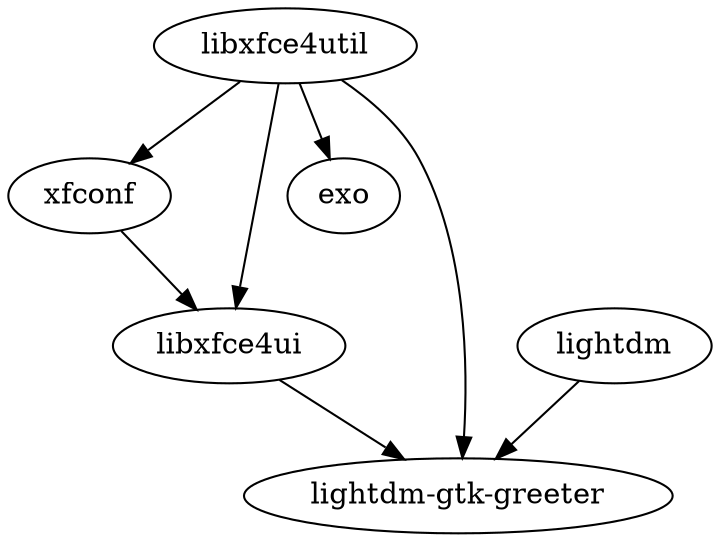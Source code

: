 digraph lightdm {
    libxfce4util -> xfconf;
    libxfce4util -> libxfce4ui;
    libxfce4util -> exo;
    libxfce4util -> "lightdm-gtk-greeter";
    xfconf -> libxfce4ui -> "lightdm-gtk-greeter";
    lightdm -> "lightdm-gtk-greeter";
}
